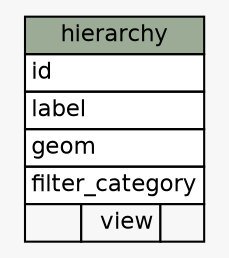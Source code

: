// dot 2.36.0 on Windows 7 6.1
// SchemaSpy rev 590
digraph "hierarchy" {
  graph [
    rankdir="RL"
    bgcolor="#f7f7f7"
    nodesep="0.18"
    ranksep="0.46"
    fontname="Helvetica"
    fontsize="11"
  ];
  node [
    fontname="Helvetica"
    fontsize="11"
    shape="plaintext"
  ];
  edge [
    arrowsize="0.8"
  ];
  "hierarchy" [
    label=<
    <TABLE BORDER="0" CELLBORDER="1" CELLSPACING="0" BGCOLOR="#ffffff">
      <TR><TD COLSPAN="3" BGCOLOR="#9bab96" ALIGN="CENTER">hierarchy</TD></TR>
      <TR><TD PORT="id" COLSPAN="3" ALIGN="LEFT">id</TD></TR>
      <TR><TD PORT="label" COLSPAN="3" ALIGN="LEFT">label</TD></TR>
      <TR><TD PORT="geom" COLSPAN="3" ALIGN="LEFT">geom</TD></TR>
      <TR><TD PORT="filter_category" COLSPAN="3" ALIGN="LEFT">filter_category</TD></TR>
      <TR><TD ALIGN="LEFT" BGCOLOR="#f7f7f7">  </TD><TD ALIGN="RIGHT" BGCOLOR="#f7f7f7">view</TD><TD ALIGN="RIGHT" BGCOLOR="#f7f7f7">  </TD></TR>
    </TABLE>>
    URL="tables/hierarchy.html"
    tooltip="hierarchy"
  ];
}
